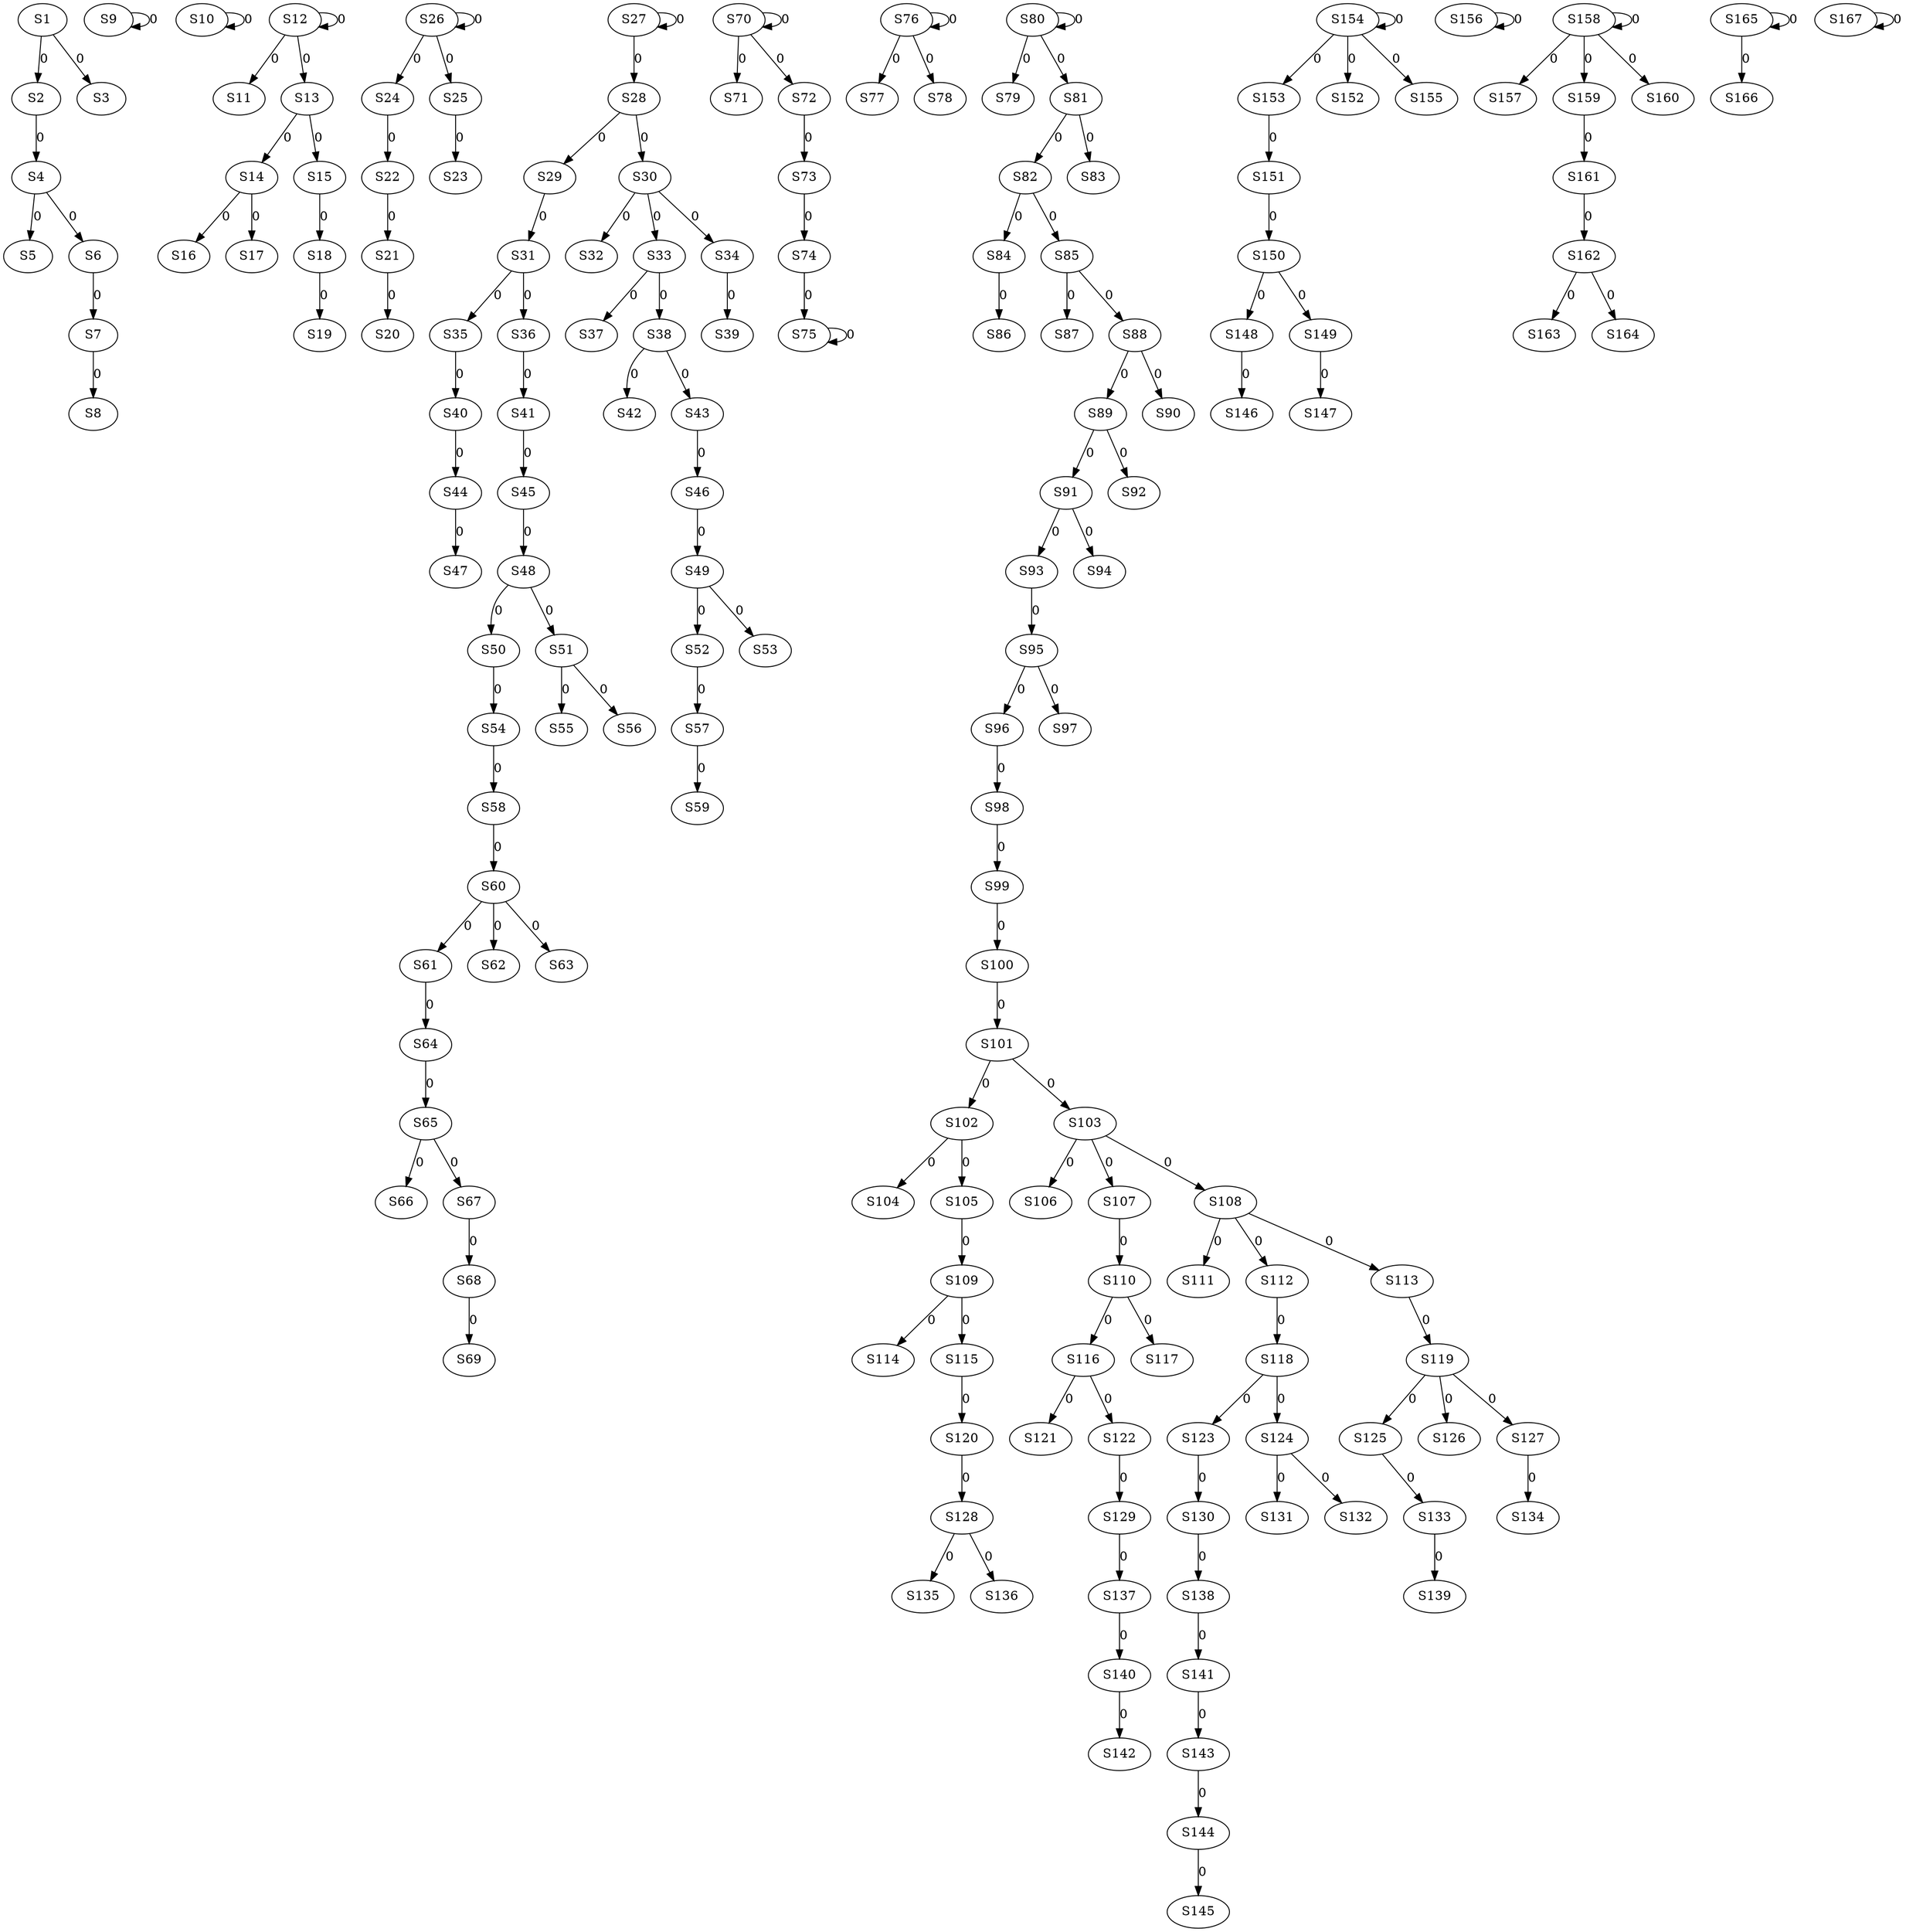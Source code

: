 strict digraph {
	S1 -> S2 [ label = 0 ];
	S1 -> S3 [ label = 0 ];
	S2 -> S4 [ label = 0 ];
	S4 -> S5 [ label = 0 ];
	S4 -> S6 [ label = 0 ];
	S6 -> S7 [ label = 0 ];
	S7 -> S8 [ label = 0 ];
	S9 -> S9 [ label = 0 ];
	S10 -> S10 [ label = 0 ];
	S12 -> S11 [ label = 0 ];
	S12 -> S12 [ label = 0 ];
	S12 -> S13 [ label = 0 ];
	S13 -> S14 [ label = 0 ];
	S13 -> S15 [ label = 0 ];
	S14 -> S16 [ label = 0 ];
	S14 -> S17 [ label = 0 ];
	S15 -> S18 [ label = 0 ];
	S18 -> S19 [ label = 0 ];
	S21 -> S20 [ label = 0 ];
	S22 -> S21 [ label = 0 ];
	S24 -> S22 [ label = 0 ];
	S25 -> S23 [ label = 0 ];
	S26 -> S24 [ label = 0 ];
	S26 -> S25 [ label = 0 ];
	S26 -> S26 [ label = 0 ];
	S27 -> S27 [ label = 0 ];
	S27 -> S28 [ label = 0 ];
	S28 -> S29 [ label = 0 ];
	S28 -> S30 [ label = 0 ];
	S29 -> S31 [ label = 0 ];
	S30 -> S32 [ label = 0 ];
	S30 -> S33 [ label = 0 ];
	S30 -> S34 [ label = 0 ];
	S31 -> S35 [ label = 0 ];
	S31 -> S36 [ label = 0 ];
	S33 -> S37 [ label = 0 ];
	S33 -> S38 [ label = 0 ];
	S34 -> S39 [ label = 0 ];
	S35 -> S40 [ label = 0 ];
	S36 -> S41 [ label = 0 ];
	S38 -> S42 [ label = 0 ];
	S38 -> S43 [ label = 0 ];
	S40 -> S44 [ label = 0 ];
	S41 -> S45 [ label = 0 ];
	S43 -> S46 [ label = 0 ];
	S44 -> S47 [ label = 0 ];
	S45 -> S48 [ label = 0 ];
	S46 -> S49 [ label = 0 ];
	S48 -> S50 [ label = 0 ];
	S48 -> S51 [ label = 0 ];
	S49 -> S52 [ label = 0 ];
	S49 -> S53 [ label = 0 ];
	S50 -> S54 [ label = 0 ];
	S51 -> S55 [ label = 0 ];
	S51 -> S56 [ label = 0 ];
	S52 -> S57 [ label = 0 ];
	S54 -> S58 [ label = 0 ];
	S57 -> S59 [ label = 0 ];
	S58 -> S60 [ label = 0 ];
	S60 -> S61 [ label = 0 ];
	S60 -> S62 [ label = 0 ];
	S60 -> S63 [ label = 0 ];
	S61 -> S64 [ label = 0 ];
	S64 -> S65 [ label = 0 ];
	S65 -> S66 [ label = 0 ];
	S65 -> S67 [ label = 0 ];
	S67 -> S68 [ label = 0 ];
	S68 -> S69 [ label = 0 ];
	S70 -> S70 [ label = 0 ];
	S70 -> S71 [ label = 0 ];
	S70 -> S72 [ label = 0 ];
	S72 -> S73 [ label = 0 ];
	S73 -> S74 [ label = 0 ];
	S74 -> S75 [ label = 0 ];
	S76 -> S76 [ label = 0 ];
	S76 -> S77 [ label = 0 ];
	S76 -> S78 [ label = 0 ];
	S80 -> S79 [ label = 0 ];
	S80 -> S80 [ label = 0 ];
	S80 -> S81 [ label = 0 ];
	S81 -> S82 [ label = 0 ];
	S81 -> S83 [ label = 0 ];
	S82 -> S84 [ label = 0 ];
	S82 -> S85 [ label = 0 ];
	S84 -> S86 [ label = 0 ];
	S85 -> S87 [ label = 0 ];
	S85 -> S88 [ label = 0 ];
	S88 -> S89 [ label = 0 ];
	S88 -> S90 [ label = 0 ];
	S89 -> S91 [ label = 0 ];
	S89 -> S92 [ label = 0 ];
	S91 -> S93 [ label = 0 ];
	S91 -> S94 [ label = 0 ];
	S93 -> S95 [ label = 0 ];
	S95 -> S96 [ label = 0 ];
	S95 -> S97 [ label = 0 ];
	S96 -> S98 [ label = 0 ];
	S98 -> S99 [ label = 0 ];
	S99 -> S100 [ label = 0 ];
	S100 -> S101 [ label = 0 ];
	S101 -> S102 [ label = 0 ];
	S101 -> S103 [ label = 0 ];
	S102 -> S104 [ label = 0 ];
	S102 -> S105 [ label = 0 ];
	S103 -> S106 [ label = 0 ];
	S103 -> S107 [ label = 0 ];
	S103 -> S108 [ label = 0 ];
	S105 -> S109 [ label = 0 ];
	S107 -> S110 [ label = 0 ];
	S108 -> S111 [ label = 0 ];
	S108 -> S112 [ label = 0 ];
	S108 -> S113 [ label = 0 ];
	S109 -> S114 [ label = 0 ];
	S109 -> S115 [ label = 0 ];
	S110 -> S116 [ label = 0 ];
	S110 -> S117 [ label = 0 ];
	S112 -> S118 [ label = 0 ];
	S113 -> S119 [ label = 0 ];
	S115 -> S120 [ label = 0 ];
	S116 -> S121 [ label = 0 ];
	S116 -> S122 [ label = 0 ];
	S118 -> S123 [ label = 0 ];
	S118 -> S124 [ label = 0 ];
	S119 -> S125 [ label = 0 ];
	S119 -> S126 [ label = 0 ];
	S119 -> S127 [ label = 0 ];
	S120 -> S128 [ label = 0 ];
	S122 -> S129 [ label = 0 ];
	S123 -> S130 [ label = 0 ];
	S124 -> S131 [ label = 0 ];
	S124 -> S132 [ label = 0 ];
	S125 -> S133 [ label = 0 ];
	S127 -> S134 [ label = 0 ];
	S128 -> S135 [ label = 0 ];
	S128 -> S136 [ label = 0 ];
	S129 -> S137 [ label = 0 ];
	S130 -> S138 [ label = 0 ];
	S133 -> S139 [ label = 0 ];
	S137 -> S140 [ label = 0 ];
	S138 -> S141 [ label = 0 ];
	S140 -> S142 [ label = 0 ];
	S141 -> S143 [ label = 0 ];
	S143 -> S144 [ label = 0 ];
	S144 -> S145 [ label = 0 ];
	S148 -> S146 [ label = 0 ];
	S149 -> S147 [ label = 0 ];
	S150 -> S148 [ label = 0 ];
	S150 -> S149 [ label = 0 ];
	S151 -> S150 [ label = 0 ];
	S153 -> S151 [ label = 0 ];
	S154 -> S152 [ label = 0 ];
	S154 -> S153 [ label = 0 ];
	S154 -> S154 [ label = 0 ];
	S154 -> S155 [ label = 0 ];
	S156 -> S156 [ label = 0 ];
	S158 -> S157 [ label = 0 ];
	S158 -> S158 [ label = 0 ];
	S158 -> S159 [ label = 0 ];
	S158 -> S160 [ label = 0 ];
	S159 -> S161 [ label = 0 ];
	S161 -> S162 [ label = 0 ];
	S162 -> S163 [ label = 0 ];
	S162 -> S164 [ label = 0 ];
	S165 -> S165 [ label = 0 ];
	S165 -> S166 [ label = 0 ];
	S167 -> S167 [ label = 0 ];
	S75 -> S75 [ label = 0 ];
}